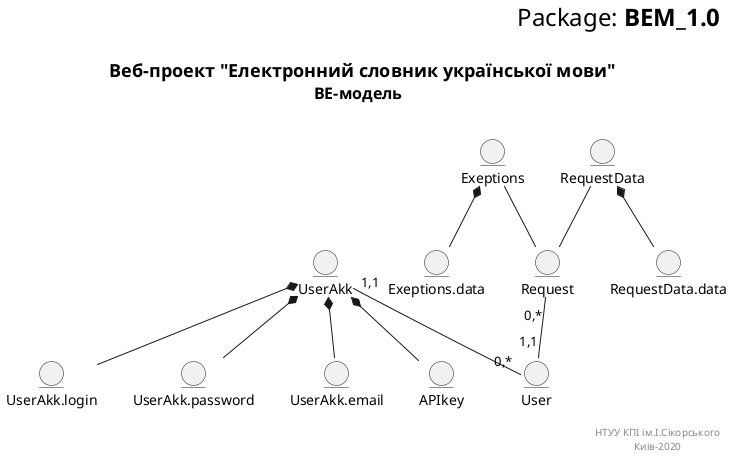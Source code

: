 @startuml
right header
	<font size=24 color=black>Package: <b>BEM_1.0
	
	end header
	
	title
	<font size=18 color=black> Веб-проект "Електронний словник української мови"
	<font size=16 color=black>BE-модель 
	
	end title
	
	entity UserAkk
	entity UserAkk.login
	entity UserAkk.password
	entity UserAkk.email
	
	entity User

	
	entity Request

	
	entity RequestData
	entity RequestData.data
	
	entity Exeptions
	entity Exeptions.data

	
	
	RequestData.data -u-* RequestData
	
	Exeptions.data -u-* Exeptions
	
	
	UserAkk.login -u-* UserAkk
	UserAkk.password -u-* UserAkk
	UserAkk.email -u-* UserAkk
        
        entity APIkey
	
	APIkey -u-* UserAkk
	
	User "0,*"-u- "1,1" UserAkk
	Request "0,*"-- "1,1" User
	
	RequestData -- Request
	Exeptions -- Request
		
	right footer
	
	НТУУ КПІ ім.І.Сікорського
	Киів-2020 
	end footer
@enduml
